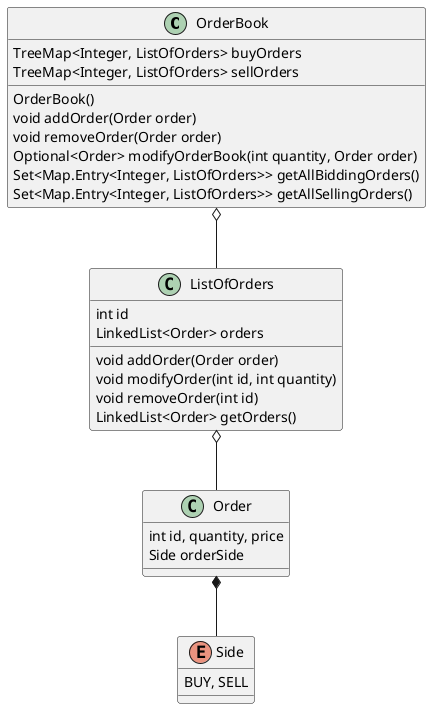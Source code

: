 @startuml

class OrderBook {
 TreeMap<Integer, ListOfOrders> buyOrders
 TreeMap<Integer, ListOfOrders> sellOrders

 OrderBook()
 void addOrder(Order order)
 void removeOrder(Order order)
 Optional<Order> modifyOrderBook(int quantity, Order order)
 Set<Map.Entry<Integer, ListOfOrders>> getAllBiddingOrders()
 Set<Map.Entry<Integer, ListOfOrders>> getAllSellingOrders()
}

class ListOfOrders {
    int id
    LinkedList<Order> orders

    void addOrder(Order order)
    void modifyOrder(int id, int quantity)
    void removeOrder(int id)
    LinkedList<Order> getOrders()
}

class Order {
    int id, quantity, price
    Side orderSide
}

enum Side {
    BUY, SELL
}

OrderBook o-- ListOfOrders
ListOfOrders o-- Order
Order *-- Side

@enduml